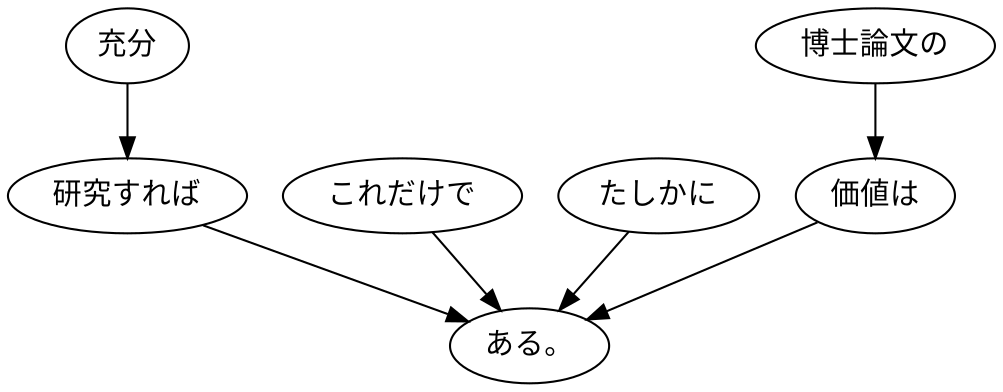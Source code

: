 digraph graph4045 {
	node0 [label="充分"];
	node1 [label="研究すれば"];
	node2 [label="これだけで"];
	node3 [label="たしかに"];
	node4 [label="博士論文の"];
	node5 [label="価値は"];
	node6 [label="ある。"];
	node0 -> node1;
	node1 -> node6;
	node2 -> node6;
	node3 -> node6;
	node4 -> node5;
	node5 -> node6;
}
